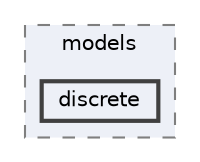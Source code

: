 digraph "src/include/models/discrete"
{
 // LATEX_PDF_SIZE
  bgcolor="transparent";
  edge [fontname=Helvetica,fontsize=10,labelfontname=Helvetica,labelfontsize=10];
  node [fontname=Helvetica,fontsize=10,shape=box,height=0.2,width=0.4];
  compound=true
  subgraph clusterdir_ca83ffc64dc9381601738c88f4e696c9 {
    graph [ bgcolor="#edf0f7", pencolor="grey50", label="models", fontname=Helvetica,fontsize=10 style="filled,dashed", URL="dir_ca83ffc64dc9381601738c88f4e696c9.html",tooltip=""]
  dir_4cd5b911fcf88e3303e2d19c292eefdf [label="discrete", fillcolor="#edf0f7", color="grey25", style="filled,bold", URL="dir_4cd5b911fcf88e3303e2d19c292eefdf.html",tooltip=""];
  }
}
